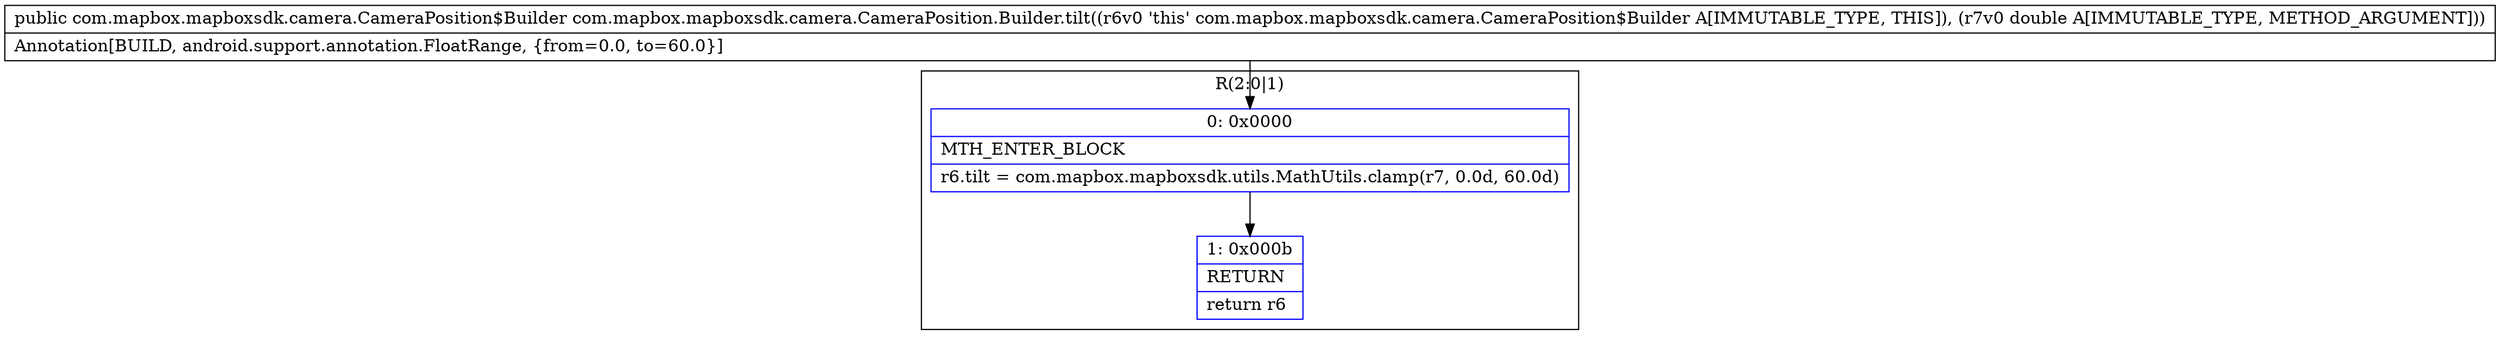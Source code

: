 digraph "CFG forcom.mapbox.mapboxsdk.camera.CameraPosition.Builder.tilt(D)Lcom\/mapbox\/mapboxsdk\/camera\/CameraPosition$Builder;" {
subgraph cluster_Region_705482752 {
label = "R(2:0|1)";
node [shape=record,color=blue];
Node_0 [shape=record,label="{0\:\ 0x0000|MTH_ENTER_BLOCK\l|r6.tilt = com.mapbox.mapboxsdk.utils.MathUtils.clamp(r7, 0.0d, 60.0d)\l}"];
Node_1 [shape=record,label="{1\:\ 0x000b|RETURN\l|return r6\l}"];
}
MethodNode[shape=record,label="{public com.mapbox.mapboxsdk.camera.CameraPosition$Builder com.mapbox.mapboxsdk.camera.CameraPosition.Builder.tilt((r6v0 'this' com.mapbox.mapboxsdk.camera.CameraPosition$Builder A[IMMUTABLE_TYPE, THIS]), (r7v0 double A[IMMUTABLE_TYPE, METHOD_ARGUMENT]))  | Annotation[BUILD, android.support.annotation.FloatRange, \{from=0.0, to=60.0\}]\l}"];
MethodNode -> Node_0;
Node_0 -> Node_1;
}


